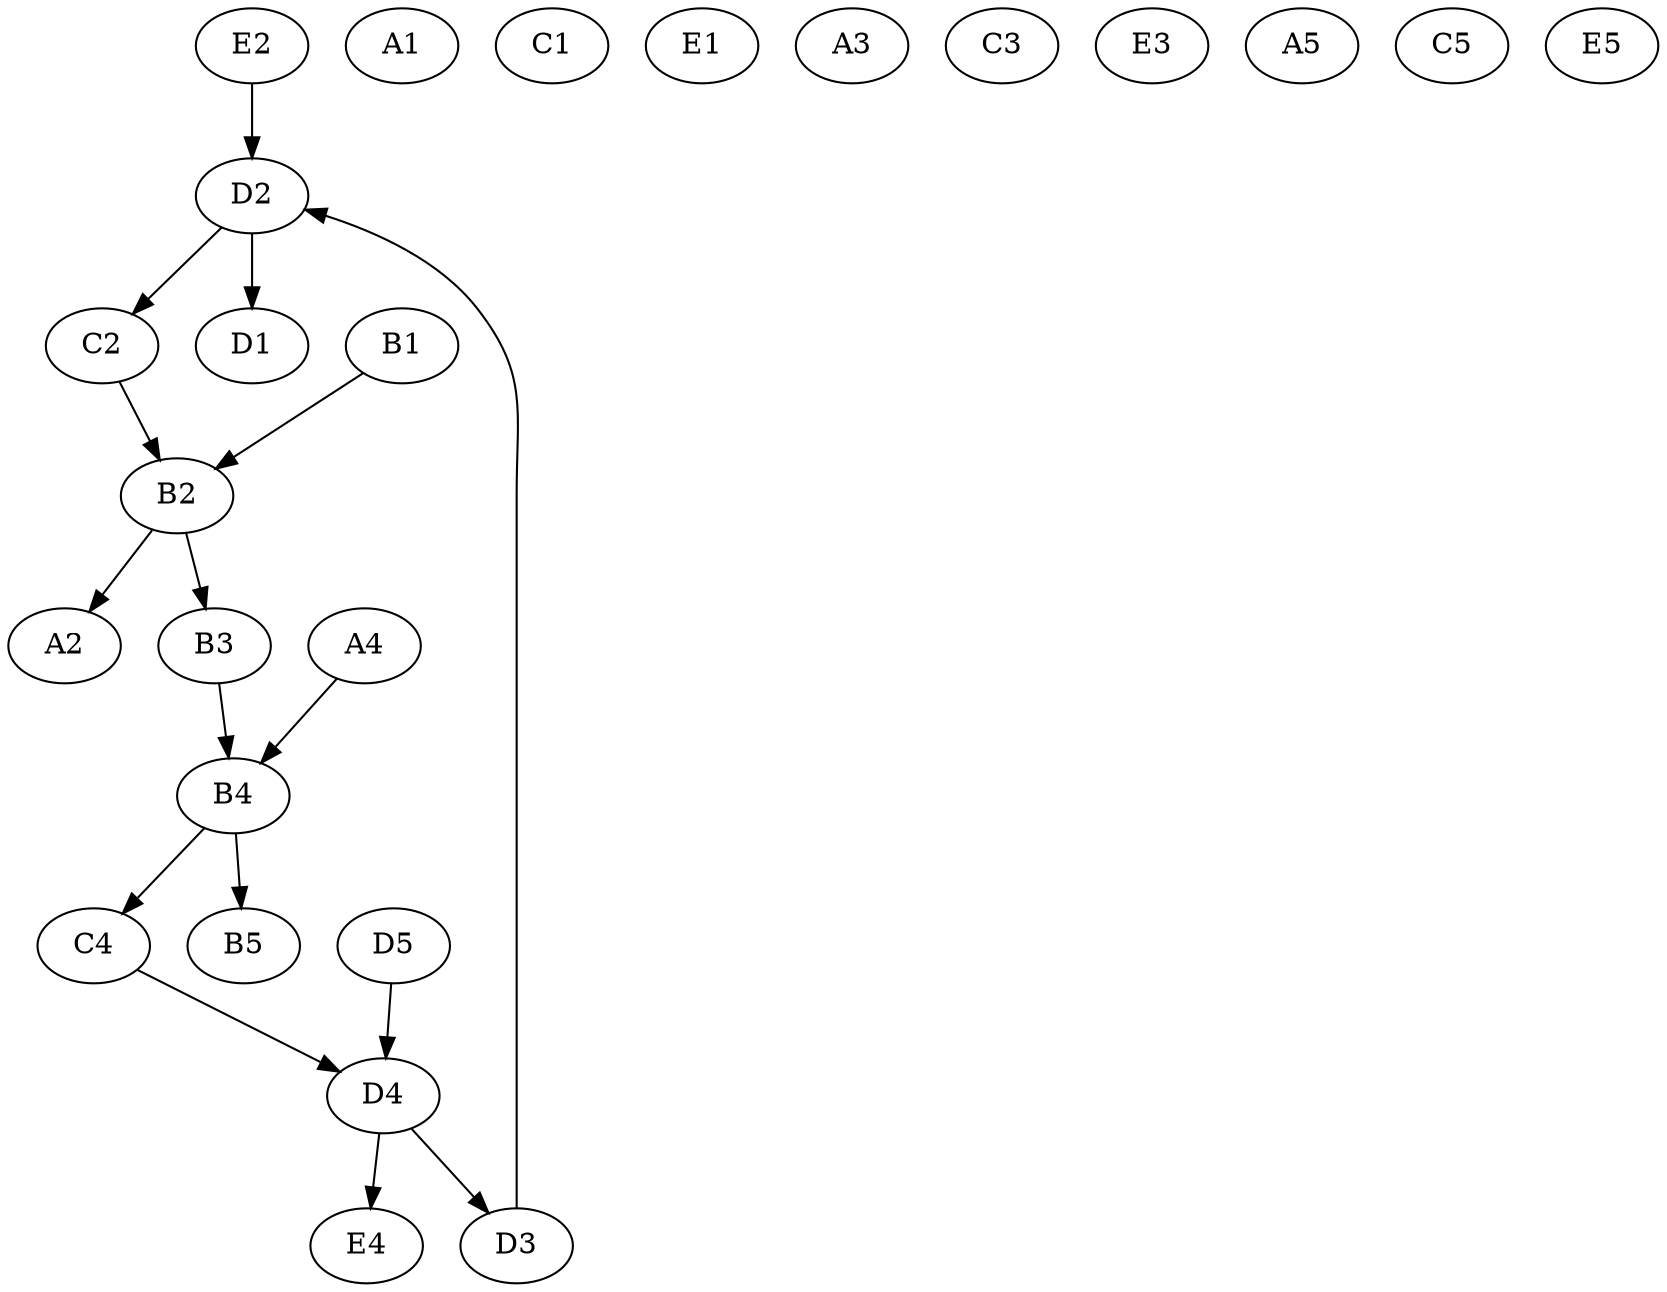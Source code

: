 digraph g {

	// verticals
	E2 -> D2 -> C2 -> B2 -> A2 [ distance = 1 ]
	A4 -> B4 -> C4 -> D4 -> E4 [ distance = 1 ]

	// horizontals
	B1 -> B2 -> B3 -> B4 -> B5 [ distance = 1 ]
	D5 -> D4 -> D3 -> D2 -> D1 [ distance = 1 ]

	// positions
	A1 [ x =  50, y =  50 ]
	B1 [ x =  50, y = 100 ]
	C1 [ x =  50, y = 150 ]
	D1 [ x =  50, y = 200 ]
	E1 [ x =  50, y = 250 ]

	A2 [ x = 100, y =  50 ]
	B2 [ x = 100, y = 100 ]
	C2 [ x = 100, y = 150 ]
	D2 [ x = 100, y = 200 ]
	E2 [ x = 100, y = 250 ]

	A3 [ x = 150, y =  50 ]
	B3 [ x = 150, y = 100 ]
	C3 [ x = 150, y = 150 ]
	D3 [ x = 150, y = 200 ]
	E3 [ x = 150, y = 250 ]

	A4 [ x = 200, y =  50 ]
	B4 [ x = 200, y = 100 ]
	C4 [ x = 200, y = 150 ]
	D4 [ x = 200, y = 200 ]
	E4 [ x = 200, y = 250 ]

	A5 [ x = 250, y =  50 ]
	B5 [ x = 250, y = 100 ]
	C5 [ x = 250, y = 150 ]
	D5 [ x = 250, y = 200 ]
	E5 [ x = 250, y = 250 ]


	// passengers
	A4 [ passenger = "pA:A4->A2@t=1" ]
	E2 [ passenger = "pB:E2->B5@t=1" ]
	// B1 [ passenger = "pB1_E2_0:B1->E2@t=1,pB1_E2_1:B1->E2@t=1" ]
}
